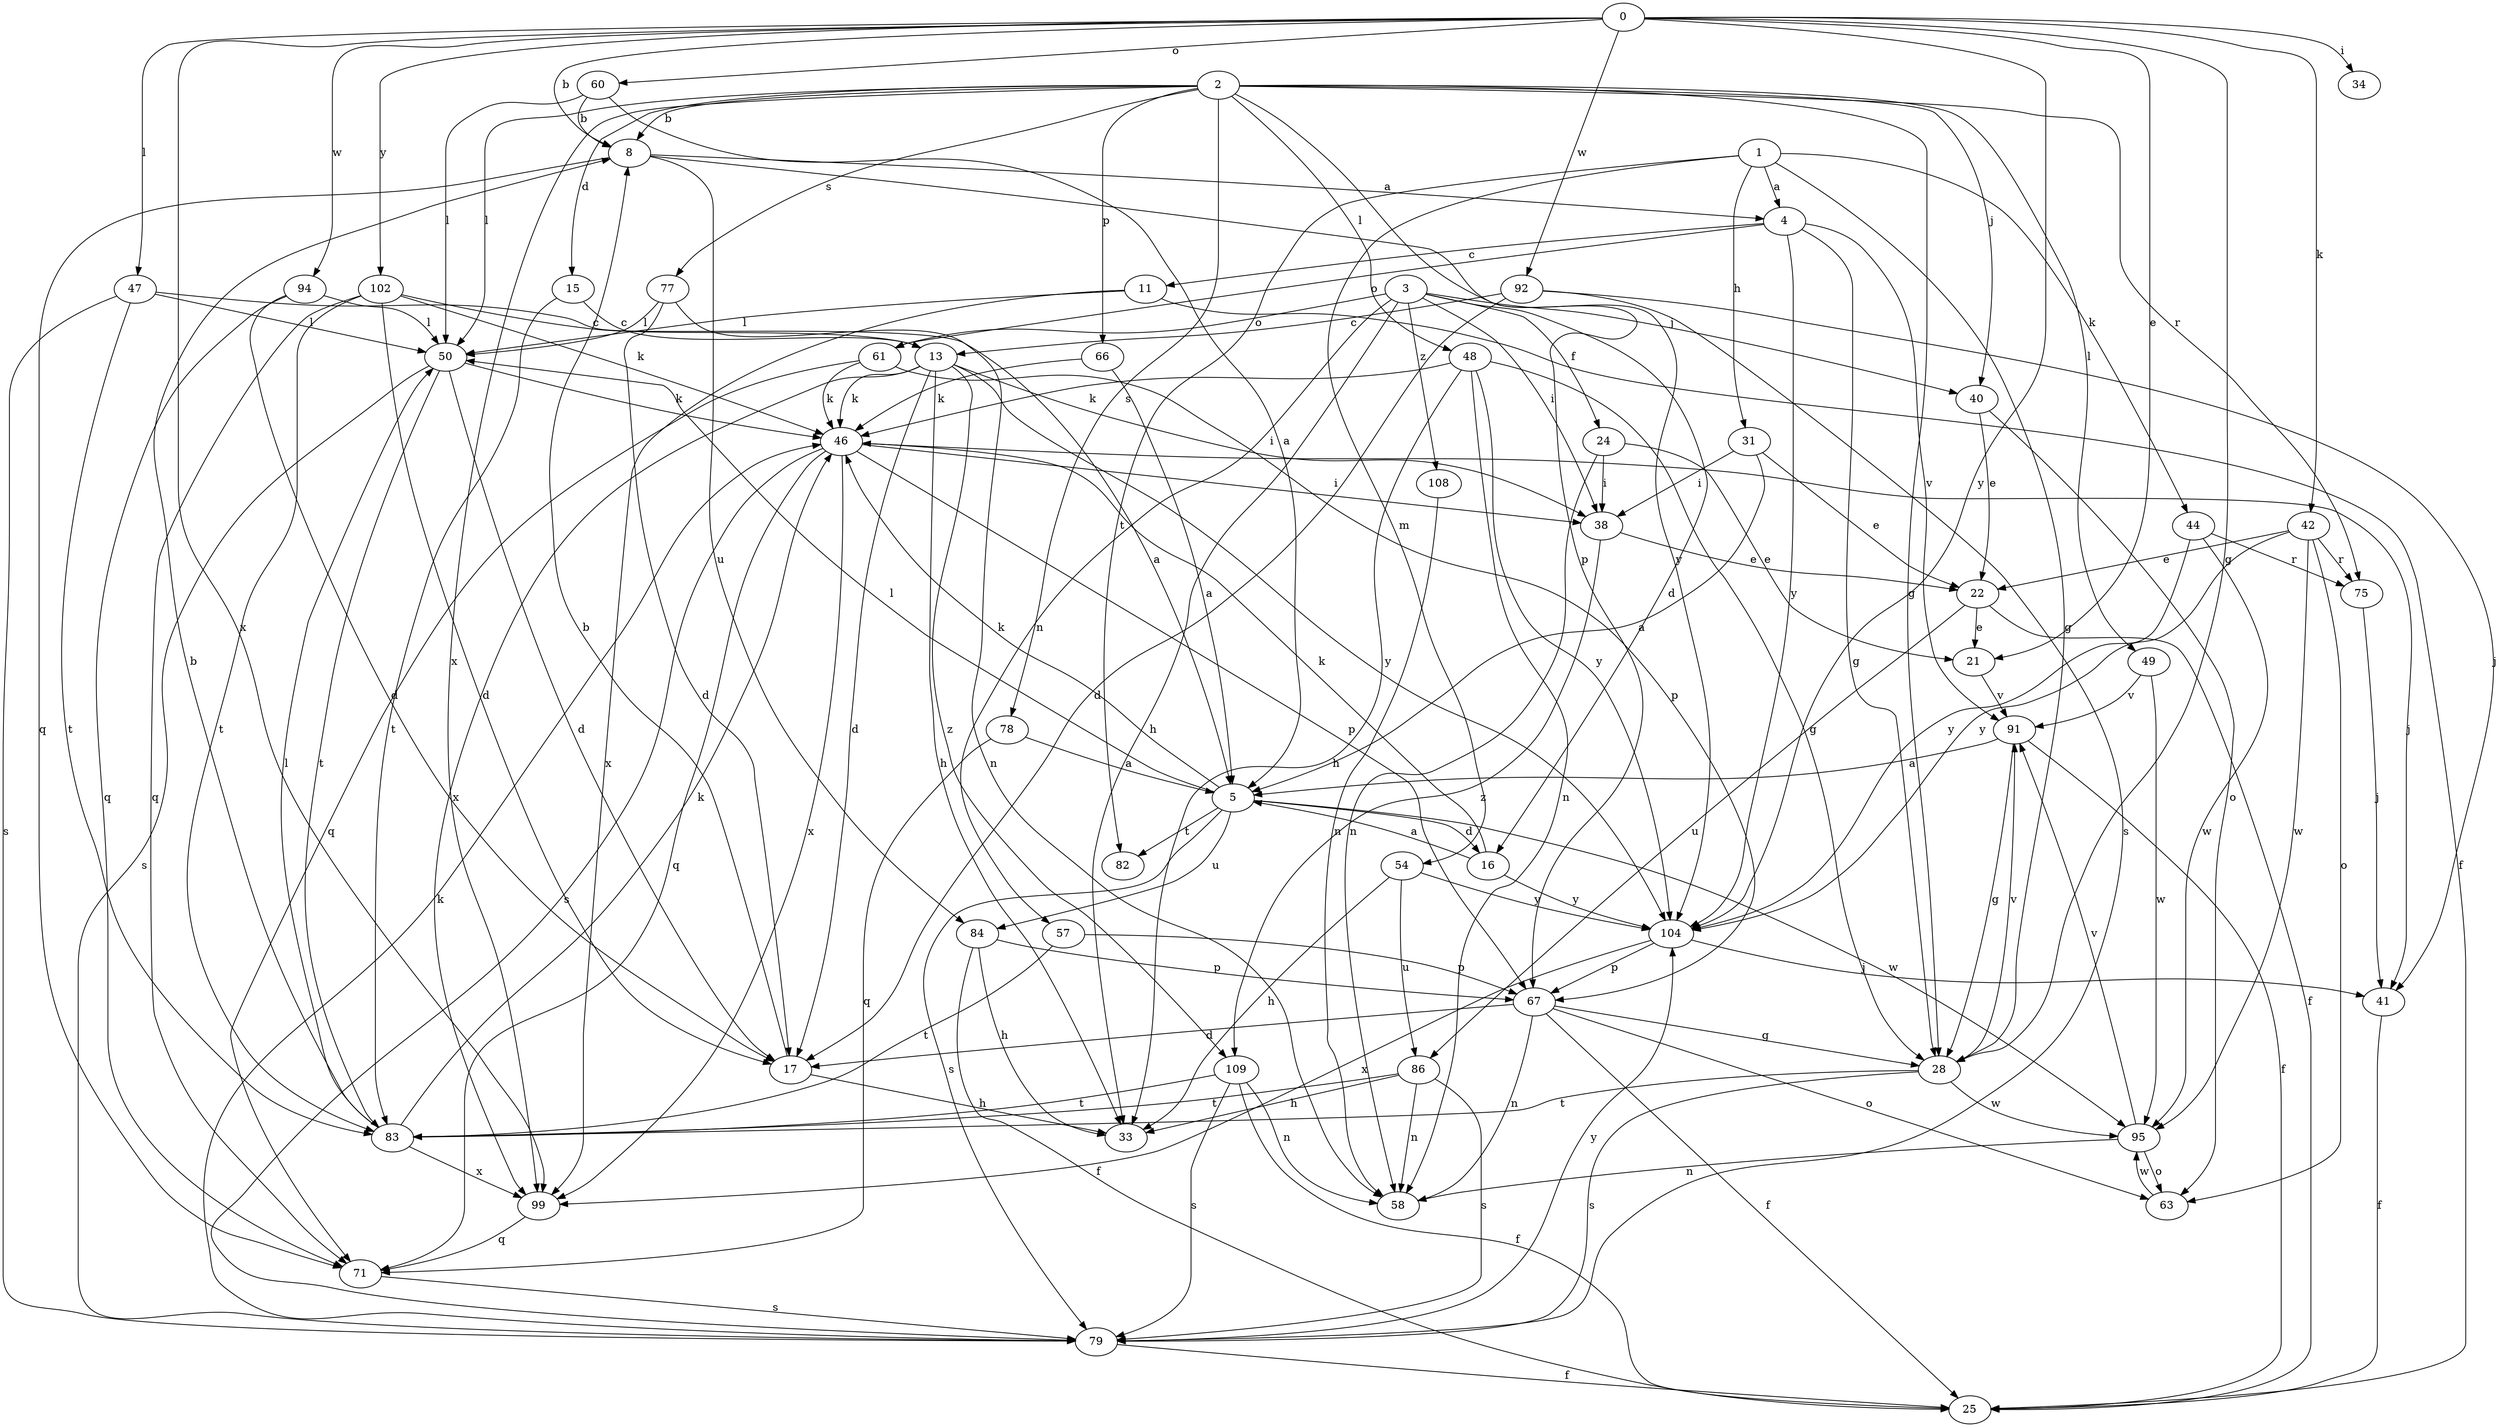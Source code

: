 strict digraph  {
0;
1;
2;
3;
4;
5;
8;
11;
13;
15;
16;
17;
21;
22;
24;
25;
28;
31;
33;
34;
38;
40;
41;
42;
44;
46;
47;
48;
49;
50;
54;
57;
58;
60;
61;
63;
66;
67;
71;
75;
77;
78;
79;
82;
83;
84;
86;
91;
92;
94;
95;
99;
102;
104;
108;
109;
0 -> 8  [label=b];
0 -> 21  [label=e];
0 -> 28  [label=g];
0 -> 34  [label=i];
0 -> 42  [label=k];
0 -> 47  [label=l];
0 -> 60  [label=o];
0 -> 92  [label=w];
0 -> 94  [label=w];
0 -> 99  [label=x];
0 -> 102  [label=y];
0 -> 104  [label=y];
1 -> 4  [label=a];
1 -> 28  [label=g];
1 -> 31  [label=h];
1 -> 44  [label=k];
1 -> 54  [label=m];
1 -> 82  [label=t];
2 -> 8  [label=b];
2 -> 15  [label=d];
2 -> 28  [label=g];
2 -> 40  [label=j];
2 -> 48  [label=l];
2 -> 49  [label=l];
2 -> 50  [label=l];
2 -> 66  [label=p];
2 -> 67  [label=p];
2 -> 75  [label=r];
2 -> 77  [label=s];
2 -> 78  [label=s];
2 -> 99  [label=x];
3 -> 16  [label=d];
3 -> 24  [label=f];
3 -> 33  [label=h];
3 -> 38  [label=i];
3 -> 40  [label=j];
3 -> 57  [label=n];
3 -> 61  [label=o];
3 -> 108  [label=z];
4 -> 11  [label=c];
4 -> 28  [label=g];
4 -> 61  [label=o];
4 -> 91  [label=v];
4 -> 104  [label=y];
5 -> 16  [label=d];
5 -> 46  [label=k];
5 -> 50  [label=l];
5 -> 79  [label=s];
5 -> 82  [label=t];
5 -> 84  [label=u];
5 -> 95  [label=w];
8 -> 4  [label=a];
8 -> 71  [label=q];
8 -> 84  [label=u];
8 -> 104  [label=y];
11 -> 25  [label=f];
11 -> 50  [label=l];
11 -> 99  [label=x];
13 -> 17  [label=d];
13 -> 33  [label=h];
13 -> 38  [label=i];
13 -> 46  [label=k];
13 -> 99  [label=x];
13 -> 104  [label=y];
13 -> 109  [label=z];
15 -> 13  [label=c];
15 -> 83  [label=t];
16 -> 5  [label=a];
16 -> 46  [label=k];
16 -> 104  [label=y];
17 -> 8  [label=b];
17 -> 33  [label=h];
21 -> 91  [label=v];
22 -> 21  [label=e];
22 -> 25  [label=f];
22 -> 86  [label=u];
24 -> 21  [label=e];
24 -> 38  [label=i];
24 -> 58  [label=n];
28 -> 79  [label=s];
28 -> 83  [label=t];
28 -> 91  [label=v];
28 -> 95  [label=w];
31 -> 5  [label=a];
31 -> 22  [label=e];
31 -> 38  [label=i];
38 -> 22  [label=e];
38 -> 109  [label=z];
40 -> 22  [label=e];
40 -> 63  [label=o];
41 -> 25  [label=f];
42 -> 22  [label=e];
42 -> 63  [label=o];
42 -> 75  [label=r];
42 -> 95  [label=w];
42 -> 104  [label=y];
44 -> 75  [label=r];
44 -> 95  [label=w];
44 -> 104  [label=y];
46 -> 38  [label=i];
46 -> 41  [label=j];
46 -> 67  [label=p];
46 -> 71  [label=q];
46 -> 79  [label=s];
46 -> 99  [label=x];
47 -> 5  [label=a];
47 -> 50  [label=l];
47 -> 79  [label=s];
47 -> 83  [label=t];
48 -> 28  [label=g];
48 -> 33  [label=h];
48 -> 46  [label=k];
48 -> 58  [label=n];
48 -> 104  [label=y];
49 -> 91  [label=v];
49 -> 95  [label=w];
50 -> 17  [label=d];
50 -> 46  [label=k];
50 -> 79  [label=s];
50 -> 83  [label=t];
54 -> 33  [label=h];
54 -> 86  [label=u];
54 -> 104  [label=y];
57 -> 67  [label=p];
57 -> 83  [label=t];
60 -> 5  [label=a];
60 -> 8  [label=b];
60 -> 50  [label=l];
61 -> 46  [label=k];
61 -> 67  [label=p];
61 -> 71  [label=q];
63 -> 95  [label=w];
66 -> 5  [label=a];
66 -> 46  [label=k];
67 -> 17  [label=d];
67 -> 25  [label=f];
67 -> 28  [label=g];
67 -> 58  [label=n];
67 -> 63  [label=o];
71 -> 79  [label=s];
75 -> 41  [label=j];
77 -> 17  [label=d];
77 -> 50  [label=l];
77 -> 58  [label=n];
78 -> 5  [label=a];
78 -> 71  [label=q];
79 -> 25  [label=f];
79 -> 46  [label=k];
79 -> 104  [label=y];
83 -> 8  [label=b];
83 -> 46  [label=k];
83 -> 50  [label=l];
83 -> 99  [label=x];
84 -> 25  [label=f];
84 -> 33  [label=h];
84 -> 67  [label=p];
86 -> 33  [label=h];
86 -> 58  [label=n];
86 -> 79  [label=s];
86 -> 83  [label=t];
91 -> 5  [label=a];
91 -> 25  [label=f];
91 -> 28  [label=g];
92 -> 13  [label=c];
92 -> 17  [label=d];
92 -> 41  [label=j];
92 -> 79  [label=s];
94 -> 17  [label=d];
94 -> 50  [label=l];
94 -> 71  [label=q];
95 -> 58  [label=n];
95 -> 63  [label=o];
95 -> 91  [label=v];
99 -> 71  [label=q];
102 -> 13  [label=c];
102 -> 17  [label=d];
102 -> 46  [label=k];
102 -> 71  [label=q];
102 -> 83  [label=t];
104 -> 41  [label=j];
104 -> 67  [label=p];
104 -> 99  [label=x];
108 -> 58  [label=n];
109 -> 25  [label=f];
109 -> 58  [label=n];
109 -> 79  [label=s];
109 -> 83  [label=t];
}
